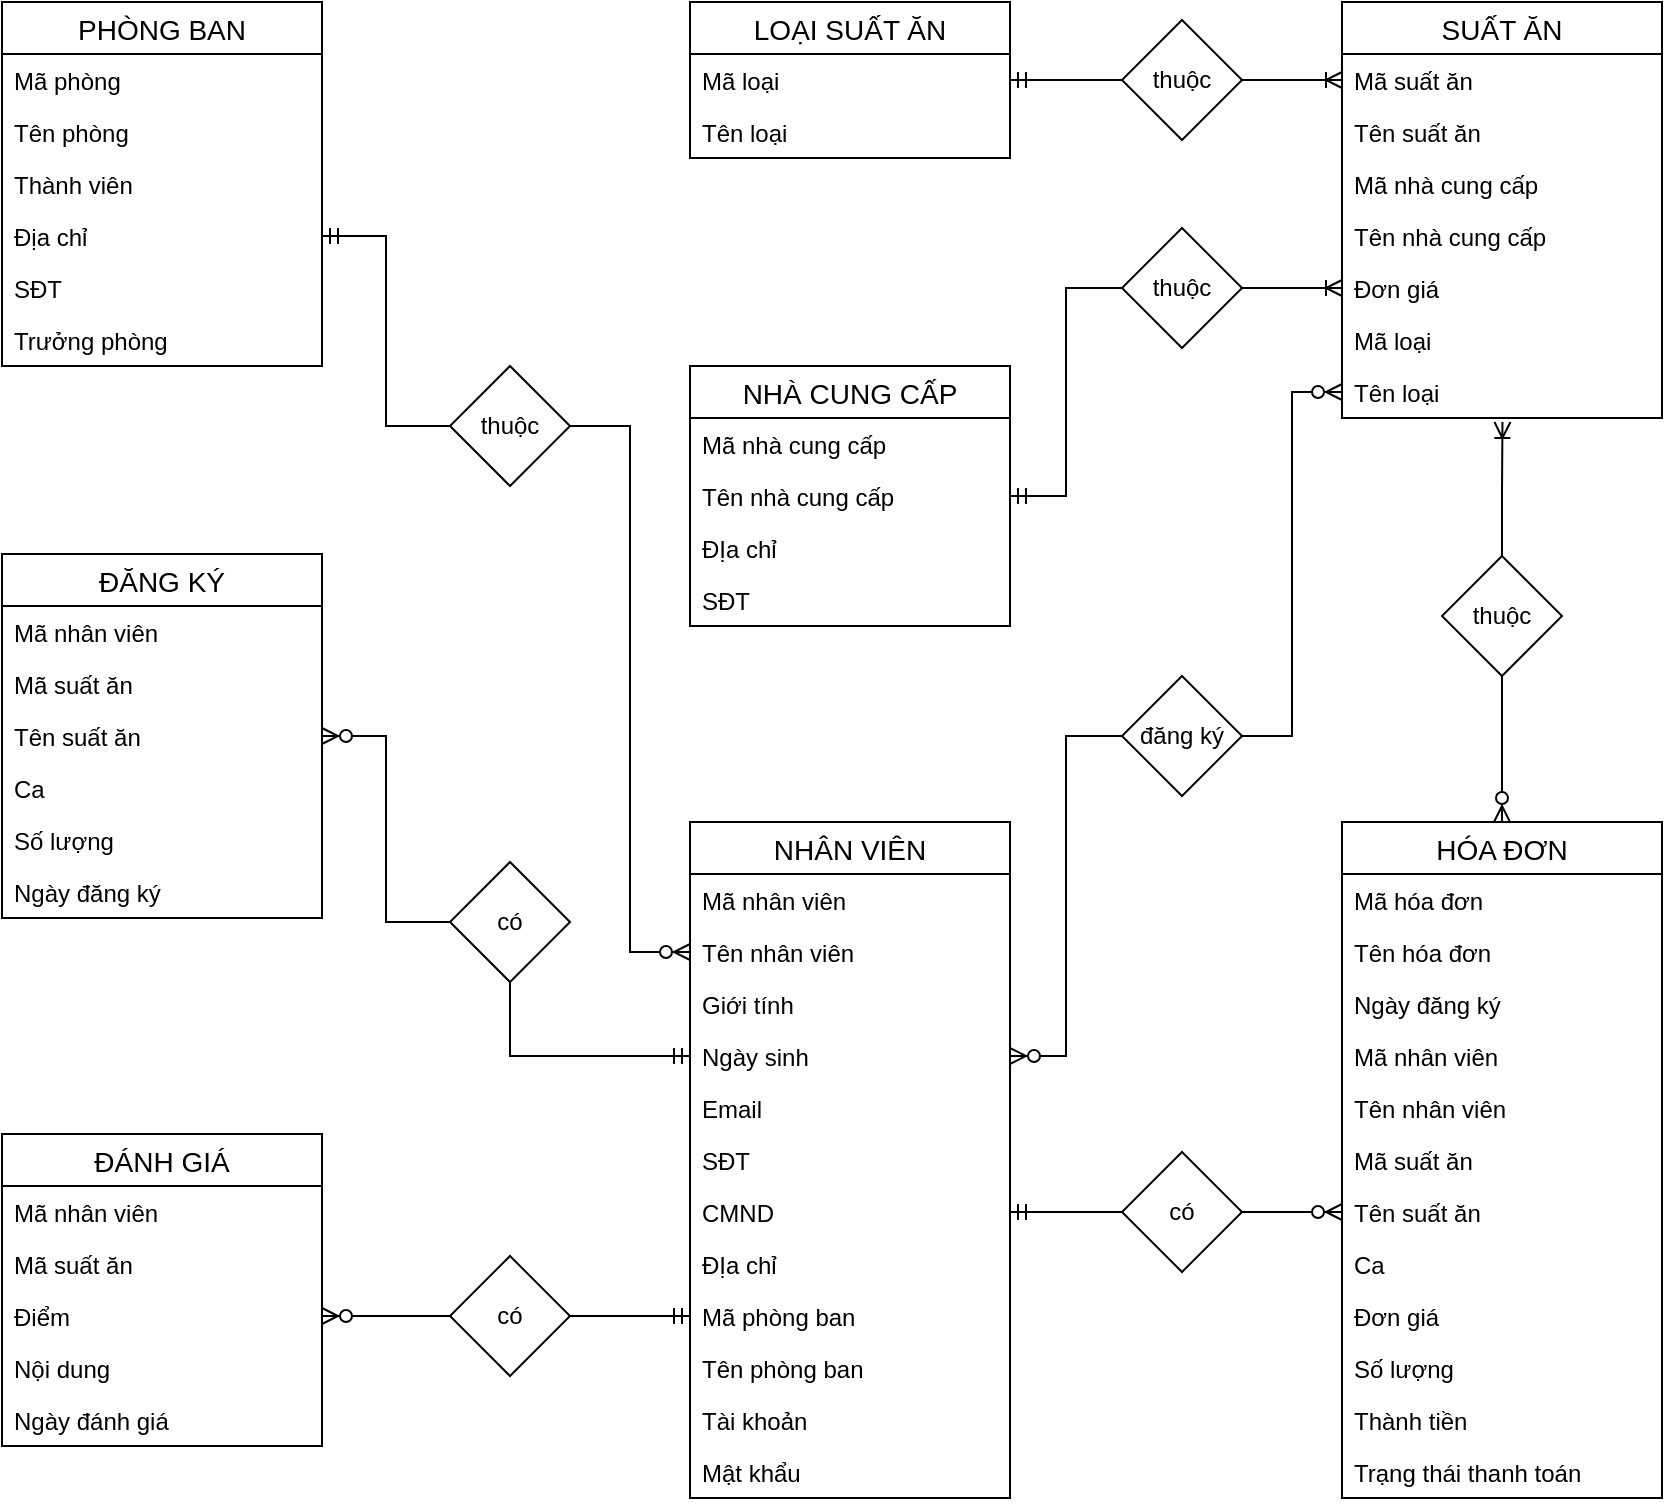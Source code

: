 <mxfile version="13.1.3" type="device"><diagram id="6rcYBphaDGggOVW5dCx1" name="Page-1"><mxGraphModel dx="1865" dy="1665" grid="1" gridSize="10" guides="1" tooltips="1" connect="1" arrows="1" fold="1" page="1" pageScale="1" pageWidth="827" pageHeight="1169" math="0" shadow="0"><root><mxCell id="0"/><mxCell id="1" parent="0"/><mxCell id="Ekv0OVVvqfxNzBEpDspk-42" style="edgeStyle=orthogonalEdgeStyle;rounded=0;orthogonalLoop=1;jettySize=auto;html=1;exitX=0;exitY=0.5;exitDx=0;exitDy=0;entryX=1;entryY=0.5;entryDx=0;entryDy=0;endArrow=ERzeroToMany;endFill=1;" parent="1" source="Ekv0OVVvqfxNzBEpDspk-41" target="Ekv0OVVvqfxNzBEpDspk-16" edge="1"><mxGeometry relative="1" as="geometry"/></mxCell><mxCell id="Ekv0OVVvqfxNzBEpDspk-43" style="edgeStyle=orthogonalEdgeStyle;rounded=0;orthogonalLoop=1;jettySize=auto;html=1;exitX=1;exitY=0.5;exitDx=0;exitDy=0;entryX=0;entryY=0.5;entryDx=0;entryDy=0;endArrow=ERzeroToMany;endFill=1;" parent="1" source="Ekv0OVVvqfxNzBEpDspk-41" target="Ekv0OVVvqfxNzBEpDspk-31" edge="1"><mxGeometry relative="1" as="geometry"/></mxCell><mxCell id="Ekv0OVVvqfxNzBEpDspk-41" value="đăng ký" style="rhombus;whiteSpace=wrap;html=1;labelBackgroundColor=none;" parent="1" vertex="1"><mxGeometry x="470" y="187" width="60" height="60" as="geometry"/></mxCell><mxCell id="Ekv0OVVvqfxNzBEpDspk-57" style="edgeStyle=orthogonalEdgeStyle;rounded=0;orthogonalLoop=1;jettySize=auto;html=1;exitX=1;exitY=0.5;exitDx=0;exitDy=0;entryX=0;entryY=0.5;entryDx=0;entryDy=0;endArrow=ERzeroToMany;endFill=1;" parent="1" source="Ekv0OVVvqfxNzBEpDspk-59" target="Ekv0OVVvqfxNzBEpDspk-53" edge="1"><mxGeometry relative="1" as="geometry"><mxPoint x="68.0" y="217" as="targetPoint"/><Array as="points"/></mxGeometry></mxCell><mxCell id="Ekv0OVVvqfxNzBEpDspk-58" style="edgeStyle=orthogonalEdgeStyle;rounded=0;orthogonalLoop=1;jettySize=auto;html=1;exitX=0;exitY=0.5;exitDx=0;exitDy=0;entryX=1;entryY=0.5;entryDx=0;entryDy=0;endArrow=ERmandOne;endFill=0;" parent="1" source="Ekv0OVVvqfxNzBEpDspk-59" target="Ekv0OVVvqfxNzBEpDspk-19" edge="1"><mxGeometry relative="1" as="geometry"><mxPoint x="254" y="217" as="targetPoint"/></mxGeometry></mxCell><mxCell id="Ekv0OVVvqfxNzBEpDspk-59" value="có" style="rhombus;whiteSpace=wrap;html=1;labelBackgroundColor=none;" parent="1" vertex="1"><mxGeometry x="470" y="425" width="60" height="60" as="geometry"/></mxCell><mxCell id="Ekv0OVVvqfxNzBEpDspk-61" value="PHÒNG BAN" style="swimlane;fontStyle=0;childLayout=stackLayout;horizontal=1;startSize=26;horizontalStack=0;resizeParent=1;resizeParentMax=0;resizeLast=0;collapsible=1;marginBottom=0;align=center;fontSize=14;labelBackgroundColor=none;" parent="1" vertex="1"><mxGeometry x="-90" y="-150" width="160" height="182" as="geometry"/></mxCell><mxCell id="Ekv0OVVvqfxNzBEpDspk-62" value="Mã phòng" style="text;strokeColor=none;fillColor=none;spacingLeft=4;spacingRight=4;overflow=hidden;rotatable=0;points=[[0,0.5],[1,0.5]];portConstraint=eastwest;fontSize=12;" parent="Ekv0OVVvqfxNzBEpDspk-61" vertex="1"><mxGeometry y="26" width="160" height="26" as="geometry"/></mxCell><mxCell id="Ekv0OVVvqfxNzBEpDspk-63" value="Tên phòng" style="text;strokeColor=none;fillColor=none;spacingLeft=4;spacingRight=4;overflow=hidden;rotatable=0;points=[[0,0.5],[1,0.5]];portConstraint=eastwest;fontSize=12;" parent="Ekv0OVVvqfxNzBEpDspk-61" vertex="1"><mxGeometry y="52" width="160" height="26" as="geometry"/></mxCell><mxCell id="Ekv0OVVvqfxNzBEpDspk-64" value="Thành viên" style="text;strokeColor=none;fillColor=none;spacingLeft=4;spacingRight=4;overflow=hidden;rotatable=0;points=[[0,0.5],[1,0.5]];portConstraint=eastwest;fontSize=12;" parent="Ekv0OVVvqfxNzBEpDspk-61" vertex="1"><mxGeometry y="78" width="160" height="26" as="geometry"/></mxCell><mxCell id="Ekv0OVVvqfxNzBEpDspk-65" value="Địa chỉ" style="text;strokeColor=none;fillColor=none;spacingLeft=4;spacingRight=4;overflow=hidden;rotatable=0;points=[[0,0.5],[1,0.5]];portConstraint=eastwest;fontSize=12;" parent="Ekv0OVVvqfxNzBEpDspk-61" vertex="1"><mxGeometry y="104" width="160" height="26" as="geometry"/></mxCell><mxCell id="Ekv0OVVvqfxNzBEpDspk-66" value="SĐT" style="text;strokeColor=none;fillColor=none;spacingLeft=4;spacingRight=4;overflow=hidden;rotatable=0;points=[[0,0.5],[1,0.5]];portConstraint=eastwest;fontSize=12;" parent="Ekv0OVVvqfxNzBEpDspk-61" vertex="1"><mxGeometry y="130" width="160" height="26" as="geometry"/></mxCell><mxCell id="Ekv0OVVvqfxNzBEpDspk-67" value="Trưởng phòng" style="text;strokeColor=none;fillColor=none;spacingLeft=4;spacingRight=4;overflow=hidden;rotatable=0;points=[[0,0.5],[1,0.5]];portConstraint=eastwest;fontSize=12;" parent="Ekv0OVVvqfxNzBEpDspk-61" vertex="1"><mxGeometry y="156" width="160" height="26" as="geometry"/></mxCell><mxCell id="Ekv0OVVvqfxNzBEpDspk-70" style="edgeStyle=orthogonalEdgeStyle;rounded=0;orthogonalLoop=1;jettySize=auto;html=1;exitX=0;exitY=0.5;exitDx=0;exitDy=0;entryX=1;entryY=0.5;entryDx=0;entryDy=0;endArrow=ERmandOne;endFill=0;" parent="1" source="Ekv0OVVvqfxNzBEpDspk-69" target="Ekv0OVVvqfxNzBEpDspk-65" edge="1"><mxGeometry relative="1" as="geometry"/></mxCell><mxCell id="Ekv0OVVvqfxNzBEpDspk-71" style="edgeStyle=orthogonalEdgeStyle;rounded=0;orthogonalLoop=1;jettySize=auto;html=1;exitX=1;exitY=0.5;exitDx=0;exitDy=0;entryX=0;entryY=0.5;entryDx=0;entryDy=0;endArrow=ERzeroToMany;endFill=1;" parent="1" source="Ekv0OVVvqfxNzBEpDspk-69" target="Ekv0OVVvqfxNzBEpDspk-10" edge="1"><mxGeometry relative="1" as="geometry"/></mxCell><mxCell id="Ekv0OVVvqfxNzBEpDspk-69" value="thuộc" style="rhombus;whiteSpace=wrap;html=1;labelBackgroundColor=none;" parent="1" vertex="1"><mxGeometry x="134" y="32" width="60" height="60" as="geometry"/></mxCell><mxCell id="Ekv0OVVvqfxNzBEpDspk-81" style="edgeStyle=orthogonalEdgeStyle;rounded=0;orthogonalLoop=1;jettySize=auto;html=1;exitX=0.5;exitY=1;exitDx=0;exitDy=0;entryX=0;entryY=0.5;entryDx=0;entryDy=0;endArrow=ERmandOne;endFill=0;" parent="1" source="Ekv0OVVvqfxNzBEpDspk-79" target="Ekv0OVVvqfxNzBEpDspk-16" edge="1"><mxGeometry relative="1" as="geometry"/></mxCell><mxCell id="Ekv0OVVvqfxNzBEpDspk-82" style="edgeStyle=orthogonalEdgeStyle;rounded=0;orthogonalLoop=1;jettySize=auto;html=1;exitX=0;exitY=0.5;exitDx=0;exitDy=0;entryX=1;entryY=0.5;entryDx=0;entryDy=0;endArrow=ERzeroToMany;endFill=1;" parent="1" source="Ekv0OVVvqfxNzBEpDspk-79" target="Ekv0OVVvqfxNzBEpDspk-75" edge="1"><mxGeometry relative="1" as="geometry"/></mxCell><mxCell id="Ekv0OVVvqfxNzBEpDspk-79" value="có" style="rhombus;whiteSpace=wrap;html=1;labelBackgroundColor=none;" parent="1" vertex="1"><mxGeometry x="134" y="280" width="60" height="60" as="geometry"/></mxCell><mxCell id="Ekv0OVVvqfxNzBEpDspk-91" style="edgeStyle=orthogonalEdgeStyle;rounded=0;orthogonalLoop=1;jettySize=auto;html=1;exitX=1;exitY=0.5;exitDx=0;exitDy=0;entryX=0;entryY=0.5;entryDx=0;entryDy=0;endArrow=ERmandOne;endFill=0;" parent="1" source="Ekv0OVVvqfxNzBEpDspk-90" target="Ekv0OVVvqfxNzBEpDspk-21" edge="1"><mxGeometry relative="1" as="geometry"/></mxCell><mxCell id="Ekv0OVVvqfxNzBEpDspk-92" style="edgeStyle=orthogonalEdgeStyle;rounded=0;orthogonalLoop=1;jettySize=auto;html=1;exitX=0;exitY=0.5;exitDx=0;exitDy=0;entryX=1;entryY=0.5;entryDx=0;entryDy=0;endArrow=ERzeroToMany;endFill=1;" parent="1" source="Ekv0OVVvqfxNzBEpDspk-90" target="Ekv0OVVvqfxNzBEpDspk-86" edge="1"><mxGeometry relative="1" as="geometry"/></mxCell><mxCell id="Ekv0OVVvqfxNzBEpDspk-90" value="có" style="rhombus;whiteSpace=wrap;html=1;labelBackgroundColor=none;" parent="1" vertex="1"><mxGeometry x="134" y="477" width="60" height="60" as="geometry"/></mxCell><mxCell id="Ekv0OVVvqfxNzBEpDspk-25" value="SUẤT ĂN" style="swimlane;fontStyle=0;childLayout=stackLayout;horizontal=1;startSize=26;horizontalStack=0;resizeParent=1;resizeParentMax=0;resizeLast=0;collapsible=1;marginBottom=0;align=center;fontSize=14;labelBackgroundColor=none;" parent="1" vertex="1"><mxGeometry x="580" y="-150" width="160" height="208" as="geometry"/></mxCell><mxCell id="Ekv0OVVvqfxNzBEpDspk-26" value="Mã suất ăn" style="text;strokeColor=none;fillColor=none;spacingLeft=4;spacingRight=4;overflow=hidden;rotatable=0;points=[[0,0.5],[1,0.5]];portConstraint=eastwest;fontSize=12;" parent="Ekv0OVVvqfxNzBEpDspk-25" vertex="1"><mxGeometry y="26" width="160" height="26" as="geometry"/></mxCell><mxCell id="Ekv0OVVvqfxNzBEpDspk-27" value="Tên suất ăn" style="text;strokeColor=none;fillColor=none;spacingLeft=4;spacingRight=4;overflow=hidden;rotatable=0;points=[[0,0.5],[1,0.5]];portConstraint=eastwest;fontSize=12;" parent="Ekv0OVVvqfxNzBEpDspk-25" vertex="1"><mxGeometry y="52" width="160" height="26" as="geometry"/></mxCell><mxCell id="Ekv0OVVvqfxNzBEpDspk-40" value="Mã nhà cung cấp" style="text;strokeColor=none;fillColor=none;spacingLeft=4;spacingRight=4;overflow=hidden;rotatable=0;points=[[0,0.5],[1,0.5]];portConstraint=eastwest;fontSize=12;" parent="Ekv0OVVvqfxNzBEpDspk-25" vertex="1"><mxGeometry y="78" width="160" height="26" as="geometry"/></mxCell><mxCell id="Ekv0OVVvqfxNzBEpDspk-28" value="Tên nhà cung cấp" style="text;strokeColor=none;fillColor=none;spacingLeft=4;spacingRight=4;overflow=hidden;rotatable=0;points=[[0,0.5],[1,0.5]];portConstraint=eastwest;fontSize=12;" parent="Ekv0OVVvqfxNzBEpDspk-25" vertex="1"><mxGeometry y="104" width="160" height="26" as="geometry"/></mxCell><mxCell id="Ekv0OVVvqfxNzBEpDspk-29" value="Đơn giá" style="text;strokeColor=none;fillColor=none;spacingLeft=4;spacingRight=4;overflow=hidden;rotatable=0;points=[[0,0.5],[1,0.5]];portConstraint=eastwest;fontSize=12;" parent="Ekv0OVVvqfxNzBEpDspk-25" vertex="1"><mxGeometry y="130" width="160" height="26" as="geometry"/></mxCell><mxCell id="Ekv0OVVvqfxNzBEpDspk-30" value="Mã loại" style="text;strokeColor=none;fillColor=none;spacingLeft=4;spacingRight=4;overflow=hidden;rotatable=0;points=[[0,0.5],[1,0.5]];portConstraint=eastwest;fontSize=12;" parent="Ekv0OVVvqfxNzBEpDspk-25" vertex="1"><mxGeometry y="156" width="160" height="26" as="geometry"/></mxCell><mxCell id="Ekv0OVVvqfxNzBEpDspk-31" value="Tên loại" style="text;strokeColor=none;fillColor=none;spacingLeft=4;spacingRight=4;overflow=hidden;rotatable=0;points=[[0,0.5],[1,0.5]];portConstraint=eastwest;fontSize=12;" parent="Ekv0OVVvqfxNzBEpDspk-25" vertex="1"><mxGeometry y="182" width="160" height="26" as="geometry"/></mxCell><mxCell id="Ekv0OVVvqfxNzBEpDspk-44" value="HÓA ĐƠN" style="swimlane;fontStyle=0;childLayout=stackLayout;horizontal=1;startSize=26;horizontalStack=0;resizeParent=1;resizeParentMax=0;resizeLast=0;collapsible=1;marginBottom=0;align=center;fontSize=14;labelBackgroundColor=none;" parent="1" vertex="1"><mxGeometry x="580" y="260" width="160" height="338" as="geometry"/></mxCell><mxCell id="Ekv0OVVvqfxNzBEpDspk-45" value="Mã hóa đơn" style="text;strokeColor=none;fillColor=none;spacingLeft=4;spacingRight=4;overflow=hidden;rotatable=0;points=[[0,0.5],[1,0.5]];portConstraint=eastwest;fontSize=12;" parent="Ekv0OVVvqfxNzBEpDspk-44" vertex="1"><mxGeometry y="26" width="160" height="26" as="geometry"/></mxCell><mxCell id="Ekv0OVVvqfxNzBEpDspk-46" value="Tên hóa đơn" style="text;strokeColor=none;fillColor=none;spacingLeft=4;spacingRight=4;overflow=hidden;rotatable=0;points=[[0,0.5],[1,0.5]];portConstraint=eastwest;fontSize=12;" parent="Ekv0OVVvqfxNzBEpDspk-44" vertex="1"><mxGeometry y="52" width="160" height="26" as="geometry"/></mxCell><mxCell id="Ekv0OVVvqfxNzBEpDspk-47" value="Ngày đăng ký" style="text;strokeColor=none;fillColor=none;spacingLeft=4;spacingRight=4;overflow=hidden;rotatable=0;points=[[0,0.5],[1,0.5]];portConstraint=eastwest;fontSize=12;" parent="Ekv0OVVvqfxNzBEpDspk-44" vertex="1"><mxGeometry y="78" width="160" height="26" as="geometry"/></mxCell><mxCell id="Ekv0OVVvqfxNzBEpDspk-48" value="Mã nhân viên" style="text;strokeColor=none;fillColor=none;spacingLeft=4;spacingRight=4;overflow=hidden;rotatable=0;points=[[0,0.5],[1,0.5]];portConstraint=eastwest;fontSize=12;" parent="Ekv0OVVvqfxNzBEpDspk-44" vertex="1"><mxGeometry y="104" width="160" height="26" as="geometry"/></mxCell><mxCell id="Ekv0OVVvqfxNzBEpDspk-52" value="Tên nhân viên" style="text;strokeColor=none;fillColor=none;spacingLeft=4;spacingRight=4;overflow=hidden;rotatable=0;points=[[0,0.5],[1,0.5]];portConstraint=eastwest;fontSize=12;" parent="Ekv0OVVvqfxNzBEpDspk-44" vertex="1"><mxGeometry y="130" width="160" height="26" as="geometry"/></mxCell><mxCell id="Ekv0OVVvqfxNzBEpDspk-49" value="Mã suất ăn" style="text;strokeColor=none;fillColor=none;spacingLeft=4;spacingRight=4;overflow=hidden;rotatable=0;points=[[0,0.5],[1,0.5]];portConstraint=eastwest;fontSize=12;" parent="Ekv0OVVvqfxNzBEpDspk-44" vertex="1"><mxGeometry y="156" width="160" height="26" as="geometry"/></mxCell><mxCell id="Ekv0OVVvqfxNzBEpDspk-53" value="Tên suất ăn" style="text;strokeColor=none;fillColor=none;spacingLeft=4;spacingRight=4;overflow=hidden;rotatable=0;points=[[0,0.5],[1,0.5]];portConstraint=eastwest;fontSize=12;" parent="Ekv0OVVvqfxNzBEpDspk-44" vertex="1"><mxGeometry y="182" width="160" height="26" as="geometry"/></mxCell><mxCell id="Ekv0OVVvqfxNzBEpDspk-50" value="Ca" style="text;strokeColor=none;fillColor=none;spacingLeft=4;spacingRight=4;overflow=hidden;rotatable=0;points=[[0,0.5],[1,0.5]];portConstraint=eastwest;fontSize=12;" parent="Ekv0OVVvqfxNzBEpDspk-44" vertex="1"><mxGeometry y="208" width="160" height="26" as="geometry"/></mxCell><mxCell id="Ekv0OVVvqfxNzBEpDspk-51" value="Đơn giá" style="text;strokeColor=none;fillColor=none;spacingLeft=4;spacingRight=4;overflow=hidden;rotatable=0;points=[[0,0.5],[1,0.5]];portConstraint=eastwest;fontSize=12;" parent="Ekv0OVVvqfxNzBEpDspk-44" vertex="1"><mxGeometry y="234" width="160" height="26" as="geometry"/></mxCell><mxCell id="Ekv0OVVvqfxNzBEpDspk-54" value="Số lượng" style="text;strokeColor=none;fillColor=none;spacingLeft=4;spacingRight=4;overflow=hidden;rotatable=0;points=[[0,0.5],[1,0.5]];portConstraint=eastwest;fontSize=12;" parent="Ekv0OVVvqfxNzBEpDspk-44" vertex="1"><mxGeometry y="260" width="160" height="26" as="geometry"/></mxCell><mxCell id="Ekv0OVVvqfxNzBEpDspk-55" value="Thành tiền" style="text;strokeColor=none;fillColor=none;spacingLeft=4;spacingRight=4;overflow=hidden;rotatable=0;points=[[0,0.5],[1,0.5]];portConstraint=eastwest;fontSize=12;" parent="Ekv0OVVvqfxNzBEpDspk-44" vertex="1"><mxGeometry y="286" width="160" height="26" as="geometry"/></mxCell><mxCell id="Ekv0OVVvqfxNzBEpDspk-56" value="Trạng thái thanh toán" style="text;strokeColor=none;fillColor=none;spacingLeft=4;spacingRight=4;overflow=hidden;rotatable=0;points=[[0,0.5],[1,0.5]];portConstraint=eastwest;fontSize=12;" parent="Ekv0OVVvqfxNzBEpDspk-44" vertex="1"><mxGeometry y="312" width="160" height="26" as="geometry"/></mxCell><mxCell id="Ekv0OVVvqfxNzBEpDspk-94" style="edgeStyle=orthogonalEdgeStyle;rounded=0;orthogonalLoop=1;jettySize=auto;html=1;exitX=0.5;exitY=1;exitDx=0;exitDy=0;entryX=0.5;entryY=0;entryDx=0;entryDy=0;endArrow=ERzeroToMany;endFill=1;" parent="1" source="Ekv0OVVvqfxNzBEpDspk-93" target="Ekv0OVVvqfxNzBEpDspk-44" edge="1"><mxGeometry relative="1" as="geometry"/></mxCell><mxCell id="Ekv0OVVvqfxNzBEpDspk-96" style="edgeStyle=orthogonalEdgeStyle;rounded=0;orthogonalLoop=1;jettySize=auto;html=1;exitX=0.5;exitY=0;exitDx=0;exitDy=0;endArrow=ERoneToMany;endFill=0;" parent="1" source="Ekv0OVVvqfxNzBEpDspk-93" edge="1"><mxGeometry relative="1" as="geometry"><mxPoint x="660.235" y="60" as="targetPoint"/></mxGeometry></mxCell><mxCell id="Ekv0OVVvqfxNzBEpDspk-93" value="thuộc" style="rhombus;whiteSpace=wrap;html=1;labelBackgroundColor=none;" parent="1" vertex="1"><mxGeometry x="630" y="127" width="60" height="60" as="geometry"/></mxCell><mxCell id="Ekv0OVVvqfxNzBEpDspk-83" value="ĐÁNH GIÁ" style="swimlane;fontStyle=0;childLayout=stackLayout;horizontal=1;startSize=26;horizontalStack=0;resizeParent=1;resizeParentMax=0;resizeLast=0;collapsible=1;marginBottom=0;align=center;fontSize=14;labelBackgroundColor=none;" parent="1" vertex="1"><mxGeometry x="-90" y="416" width="160" height="156" as="geometry"/></mxCell><mxCell id="Ekv0OVVvqfxNzBEpDspk-84" value="Mã nhân viên" style="text;strokeColor=none;fillColor=none;spacingLeft=4;spacingRight=4;overflow=hidden;rotatable=0;points=[[0,0.5],[1,0.5]];portConstraint=eastwest;fontSize=12;" parent="Ekv0OVVvqfxNzBEpDspk-83" vertex="1"><mxGeometry y="26" width="160" height="26" as="geometry"/></mxCell><mxCell id="Ekv0OVVvqfxNzBEpDspk-85" value="Mã suất ăn" style="text;strokeColor=none;fillColor=none;spacingLeft=4;spacingRight=4;overflow=hidden;rotatable=0;points=[[0,0.5],[1,0.5]];portConstraint=eastwest;fontSize=12;" parent="Ekv0OVVvqfxNzBEpDspk-83" vertex="1"><mxGeometry y="52" width="160" height="26" as="geometry"/></mxCell><mxCell id="Ekv0OVVvqfxNzBEpDspk-86" value="Điểm" style="text;strokeColor=none;fillColor=none;spacingLeft=4;spacingRight=4;overflow=hidden;rotatable=0;points=[[0,0.5],[1,0.5]];portConstraint=eastwest;fontSize=12;" parent="Ekv0OVVvqfxNzBEpDspk-83" vertex="1"><mxGeometry y="78" width="160" height="26" as="geometry"/></mxCell><mxCell id="Ekv0OVVvqfxNzBEpDspk-87" value="Nội dung" style="text;strokeColor=none;fillColor=none;spacingLeft=4;spacingRight=4;overflow=hidden;rotatable=0;points=[[0,0.5],[1,0.5]];portConstraint=eastwest;fontSize=12;" parent="Ekv0OVVvqfxNzBEpDspk-83" vertex="1"><mxGeometry y="104" width="160" height="26" as="geometry"/></mxCell><mxCell id="Ekv0OVVvqfxNzBEpDspk-88" value="Ngày đánh giá" style="text;strokeColor=none;fillColor=none;spacingLeft=4;spacingRight=4;overflow=hidden;rotatable=0;points=[[0,0.5],[1,0.5]];portConstraint=eastwest;fontSize=12;" parent="Ekv0OVVvqfxNzBEpDspk-83" vertex="1"><mxGeometry y="130" width="160" height="26" as="geometry"/></mxCell><mxCell id="Ekv0OVVvqfxNzBEpDspk-72" value="ĐĂNG KÝ" style="swimlane;fontStyle=0;childLayout=stackLayout;horizontal=1;startSize=26;horizontalStack=0;resizeParent=1;resizeParentMax=0;resizeLast=0;collapsible=1;marginBottom=0;align=center;fontSize=14;labelBackgroundColor=none;" parent="1" vertex="1"><mxGeometry x="-90" y="126" width="160" height="182" as="geometry"/></mxCell><mxCell id="Ekv0OVVvqfxNzBEpDspk-73" value="Mã nhân viên" style="text;strokeColor=none;fillColor=none;spacingLeft=4;spacingRight=4;overflow=hidden;rotatable=0;points=[[0,0.5],[1,0.5]];portConstraint=eastwest;fontSize=12;" parent="Ekv0OVVvqfxNzBEpDspk-72" vertex="1"><mxGeometry y="26" width="160" height="26" as="geometry"/></mxCell><mxCell id="Ekv0OVVvqfxNzBEpDspk-74" value="Mã suất ăn" style="text;strokeColor=none;fillColor=none;spacingLeft=4;spacingRight=4;overflow=hidden;rotatable=0;points=[[0,0.5],[1,0.5]];portConstraint=eastwest;fontSize=12;" parent="Ekv0OVVvqfxNzBEpDspk-72" vertex="1"><mxGeometry y="52" width="160" height="26" as="geometry"/></mxCell><mxCell id="Ekv0OVVvqfxNzBEpDspk-75" value="Tên suất ăn" style="text;strokeColor=none;fillColor=none;spacingLeft=4;spacingRight=4;overflow=hidden;rotatable=0;points=[[0,0.5],[1,0.5]];portConstraint=eastwest;fontSize=12;" parent="Ekv0OVVvqfxNzBEpDspk-72" vertex="1"><mxGeometry y="78" width="160" height="26" as="geometry"/></mxCell><mxCell id="Ekv0OVVvqfxNzBEpDspk-76" value="Ca" style="text;strokeColor=none;fillColor=none;spacingLeft=4;spacingRight=4;overflow=hidden;rotatable=0;points=[[0,0.5],[1,0.5]];portConstraint=eastwest;fontSize=12;" parent="Ekv0OVVvqfxNzBEpDspk-72" vertex="1"><mxGeometry y="104" width="160" height="26" as="geometry"/></mxCell><mxCell id="Ekv0OVVvqfxNzBEpDspk-77" value="Số lượng" style="text;strokeColor=none;fillColor=none;spacingLeft=4;spacingRight=4;overflow=hidden;rotatable=0;points=[[0,0.5],[1,0.5]];portConstraint=eastwest;fontSize=12;" parent="Ekv0OVVvqfxNzBEpDspk-72" vertex="1"><mxGeometry y="130" width="160" height="26" as="geometry"/></mxCell><mxCell id="Ekv0OVVvqfxNzBEpDspk-78" value="Ngày đăng ký" style="text;strokeColor=none;fillColor=none;spacingLeft=4;spacingRight=4;overflow=hidden;rotatable=0;points=[[0,0.5],[1,0.5]];portConstraint=eastwest;fontSize=12;" parent="Ekv0OVVvqfxNzBEpDspk-72" vertex="1"><mxGeometry y="156" width="160" height="26" as="geometry"/></mxCell><mxCell id="Ekv0OVVvqfxNzBEpDspk-97" value="LOẠI SUẤT ĂN" style="swimlane;fontStyle=0;childLayout=stackLayout;horizontal=1;startSize=26;horizontalStack=0;resizeParent=1;resizeParentMax=0;resizeLast=0;collapsible=1;marginBottom=0;align=center;fontSize=14;labelBackgroundColor=none;" parent="1" vertex="1"><mxGeometry x="254" y="-150" width="160" height="78" as="geometry"/></mxCell><mxCell id="Ekv0OVVvqfxNzBEpDspk-98" value="Mã loại" style="text;strokeColor=none;fillColor=none;spacingLeft=4;spacingRight=4;overflow=hidden;rotatable=0;points=[[0,0.5],[1,0.5]];portConstraint=eastwest;fontSize=12;" parent="Ekv0OVVvqfxNzBEpDspk-97" vertex="1"><mxGeometry y="26" width="160" height="26" as="geometry"/></mxCell><mxCell id="Ekv0OVVvqfxNzBEpDspk-99" value="Tên loại" style="text;strokeColor=none;fillColor=none;spacingLeft=4;spacingRight=4;overflow=hidden;rotatable=0;points=[[0,0.5],[1,0.5]];portConstraint=eastwest;fontSize=12;" parent="Ekv0OVVvqfxNzBEpDspk-97" vertex="1"><mxGeometry y="52" width="160" height="26" as="geometry"/></mxCell><mxCell id="Ekv0OVVvqfxNzBEpDspk-8" value="NHÂN VIÊN" style="swimlane;fontStyle=0;childLayout=stackLayout;horizontal=1;startSize=26;horizontalStack=0;resizeParent=1;resizeParentMax=0;resizeLast=0;collapsible=1;marginBottom=0;align=center;fontSize=14;labelBackgroundColor=none;" parent="1" vertex="1"><mxGeometry x="254" y="260" width="160" height="338" as="geometry"/></mxCell><mxCell id="Ekv0OVVvqfxNzBEpDspk-9" value="Mã nhân viên" style="text;strokeColor=none;fillColor=none;spacingLeft=4;spacingRight=4;overflow=hidden;rotatable=0;points=[[0,0.5],[1,0.5]];portConstraint=eastwest;fontSize=12;" parent="Ekv0OVVvqfxNzBEpDspk-8" vertex="1"><mxGeometry y="26" width="160" height="26" as="geometry"/></mxCell><mxCell id="Ekv0OVVvqfxNzBEpDspk-10" value="Tên nhân viên" style="text;strokeColor=none;fillColor=none;spacingLeft=4;spacingRight=4;overflow=hidden;rotatable=0;points=[[0,0.5],[1,0.5]];portConstraint=eastwest;fontSize=12;" parent="Ekv0OVVvqfxNzBEpDspk-8" vertex="1"><mxGeometry y="52" width="160" height="26" as="geometry"/></mxCell><mxCell id="Ekv0OVVvqfxNzBEpDspk-11" value="Giới tính&#10;" style="text;strokeColor=none;fillColor=none;spacingLeft=4;spacingRight=4;overflow=hidden;rotatable=0;points=[[0,0.5],[1,0.5]];portConstraint=eastwest;fontSize=12;" parent="Ekv0OVVvqfxNzBEpDspk-8" vertex="1"><mxGeometry y="78" width="160" height="26" as="geometry"/></mxCell><mxCell id="Ekv0OVVvqfxNzBEpDspk-16" value="Ngày sinh" style="text;strokeColor=none;fillColor=none;spacingLeft=4;spacingRight=4;overflow=hidden;rotatable=0;points=[[0,0.5],[1,0.5]];portConstraint=eastwest;fontSize=12;" parent="Ekv0OVVvqfxNzBEpDspk-8" vertex="1"><mxGeometry y="104" width="160" height="26" as="geometry"/></mxCell><mxCell id="Ekv0OVVvqfxNzBEpDspk-17" value="Email" style="text;strokeColor=none;fillColor=none;spacingLeft=4;spacingRight=4;overflow=hidden;rotatable=0;points=[[0,0.5],[1,0.5]];portConstraint=eastwest;fontSize=12;" parent="Ekv0OVVvqfxNzBEpDspk-8" vertex="1"><mxGeometry y="130" width="160" height="26" as="geometry"/></mxCell><mxCell id="Ekv0OVVvqfxNzBEpDspk-18" value="SĐT" style="text;strokeColor=none;fillColor=none;spacingLeft=4;spacingRight=4;overflow=hidden;rotatable=0;points=[[0,0.5],[1,0.5]];portConstraint=eastwest;fontSize=12;" parent="Ekv0OVVvqfxNzBEpDspk-8" vertex="1"><mxGeometry y="156" width="160" height="26" as="geometry"/></mxCell><mxCell id="Ekv0OVVvqfxNzBEpDspk-19" value="CMND" style="text;strokeColor=none;fillColor=none;spacingLeft=4;spacingRight=4;overflow=hidden;rotatable=0;points=[[0,0.5],[1,0.5]];portConstraint=eastwest;fontSize=12;" parent="Ekv0OVVvqfxNzBEpDspk-8" vertex="1"><mxGeometry y="182" width="160" height="26" as="geometry"/></mxCell><mxCell id="Ekv0OVVvqfxNzBEpDspk-20" value="ĐỊa chỉ" style="text;strokeColor=none;fillColor=none;spacingLeft=4;spacingRight=4;overflow=hidden;rotatable=0;points=[[0,0.5],[1,0.5]];portConstraint=eastwest;fontSize=12;" parent="Ekv0OVVvqfxNzBEpDspk-8" vertex="1"><mxGeometry y="208" width="160" height="26" as="geometry"/></mxCell><mxCell id="Ekv0OVVvqfxNzBEpDspk-21" value="Mã phòng ban" style="text;strokeColor=none;fillColor=none;spacingLeft=4;spacingRight=4;overflow=hidden;rotatable=0;points=[[0,0.5],[1,0.5]];portConstraint=eastwest;fontSize=12;" parent="Ekv0OVVvqfxNzBEpDspk-8" vertex="1"><mxGeometry y="234" width="160" height="26" as="geometry"/></mxCell><mxCell id="Ekv0OVVvqfxNzBEpDspk-22" value="Tên phòng ban" style="text;strokeColor=none;fillColor=none;spacingLeft=4;spacingRight=4;overflow=hidden;rotatable=0;points=[[0,0.5],[1,0.5]];portConstraint=eastwest;fontSize=12;" parent="Ekv0OVVvqfxNzBEpDspk-8" vertex="1"><mxGeometry y="260" width="160" height="26" as="geometry"/></mxCell><mxCell id="Ekv0OVVvqfxNzBEpDspk-23" value="Tài khoản" style="text;strokeColor=none;fillColor=none;spacingLeft=4;spacingRight=4;overflow=hidden;rotatable=0;points=[[0,0.5],[1,0.5]];portConstraint=eastwest;fontSize=12;" parent="Ekv0OVVvqfxNzBEpDspk-8" vertex="1"><mxGeometry y="286" width="160" height="26" as="geometry"/></mxCell><mxCell id="Ekv0OVVvqfxNzBEpDspk-24" value="Mật khẩu" style="text;strokeColor=none;fillColor=none;spacingLeft=4;spacingRight=4;overflow=hidden;rotatable=0;points=[[0,0.5],[1,0.5]];portConstraint=eastwest;fontSize=12;" parent="Ekv0OVVvqfxNzBEpDspk-8" vertex="1"><mxGeometry y="312" width="160" height="26" as="geometry"/></mxCell><mxCell id="Ekv0OVVvqfxNzBEpDspk-105" value="NHÀ CUNG CẤP" style="swimlane;fontStyle=0;childLayout=stackLayout;horizontal=1;startSize=26;horizontalStack=0;resizeParent=1;resizeParentMax=0;resizeLast=0;collapsible=1;marginBottom=0;align=center;fontSize=14;labelBackgroundColor=none;" parent="1" vertex="1"><mxGeometry x="254" y="32" width="160" height="130" as="geometry"/></mxCell><mxCell id="Ekv0OVVvqfxNzBEpDspk-106" value="Mã nhà cung cấp" style="text;strokeColor=none;fillColor=none;spacingLeft=4;spacingRight=4;overflow=hidden;rotatable=0;points=[[0,0.5],[1,0.5]];portConstraint=eastwest;fontSize=12;" parent="Ekv0OVVvqfxNzBEpDspk-105" vertex="1"><mxGeometry y="26" width="160" height="26" as="geometry"/></mxCell><mxCell id="Ekv0OVVvqfxNzBEpDspk-107" value="Tên nhà cung cấp" style="text;strokeColor=none;fillColor=none;spacingLeft=4;spacingRight=4;overflow=hidden;rotatable=0;points=[[0,0.5],[1,0.5]];portConstraint=eastwest;fontSize=12;" parent="Ekv0OVVvqfxNzBEpDspk-105" vertex="1"><mxGeometry y="52" width="160" height="26" as="geometry"/></mxCell><mxCell id="Ekv0OVVvqfxNzBEpDspk-108" value="ĐỊa chỉ" style="text;strokeColor=none;fillColor=none;spacingLeft=4;spacingRight=4;overflow=hidden;rotatable=0;points=[[0,0.5],[1,0.5]];portConstraint=eastwest;fontSize=12;" parent="Ekv0OVVvqfxNzBEpDspk-105" vertex="1"><mxGeometry y="78" width="160" height="26" as="geometry"/></mxCell><mxCell id="Ekv0OVVvqfxNzBEpDspk-109" value="SĐT" style="text;strokeColor=none;fillColor=none;spacingLeft=4;spacingRight=4;overflow=hidden;rotatable=0;points=[[0,0.5],[1,0.5]];portConstraint=eastwest;fontSize=12;" parent="Ekv0OVVvqfxNzBEpDspk-105" vertex="1"><mxGeometry y="104" width="160" height="26" as="geometry"/></mxCell><mxCell id="Ekv0OVVvqfxNzBEpDspk-114" style="edgeStyle=orthogonalEdgeStyle;rounded=0;orthogonalLoop=1;jettySize=auto;html=1;exitX=0;exitY=0.5;exitDx=0;exitDy=0;entryX=1;entryY=0.5;entryDx=0;entryDy=0;endArrow=ERmandOne;endFill=0;" parent="1" source="Ekv0OVVvqfxNzBEpDspk-113" target="Ekv0OVVvqfxNzBEpDspk-98" edge="1"><mxGeometry relative="1" as="geometry"/></mxCell><mxCell id="Ekv0OVVvqfxNzBEpDspk-115" style="edgeStyle=orthogonalEdgeStyle;rounded=0;orthogonalLoop=1;jettySize=auto;html=1;exitX=1;exitY=0.5;exitDx=0;exitDy=0;entryX=0;entryY=0.5;entryDx=0;entryDy=0;endArrow=ERoneToMany;endFill=0;" parent="1" source="Ekv0OVVvqfxNzBEpDspk-113" target="Ekv0OVVvqfxNzBEpDspk-26" edge="1"><mxGeometry relative="1" as="geometry"/></mxCell><mxCell id="Ekv0OVVvqfxNzBEpDspk-113" value="thuộc" style="rhombus;whiteSpace=wrap;html=1;labelBackgroundColor=none;" parent="1" vertex="1"><mxGeometry x="470" y="-141" width="60" height="60" as="geometry"/></mxCell><mxCell id="Ekv0OVVvqfxNzBEpDspk-117" style="edgeStyle=orthogonalEdgeStyle;rounded=0;orthogonalLoop=1;jettySize=auto;html=1;exitX=1;exitY=0.5;exitDx=0;exitDy=0;entryX=0;entryY=0.5;entryDx=0;entryDy=0;endArrow=ERoneToMany;endFill=0;" parent="1" source="Ekv0OVVvqfxNzBEpDspk-116" target="Ekv0OVVvqfxNzBEpDspk-29" edge="1"><mxGeometry relative="1" as="geometry"/></mxCell><mxCell id="Ekv0OVVvqfxNzBEpDspk-118" style="edgeStyle=orthogonalEdgeStyle;rounded=0;orthogonalLoop=1;jettySize=auto;html=1;exitX=0;exitY=0.5;exitDx=0;exitDy=0;entryX=1;entryY=0.5;entryDx=0;entryDy=0;endArrow=ERmandOne;endFill=0;" parent="1" source="Ekv0OVVvqfxNzBEpDspk-116" target="Ekv0OVVvqfxNzBEpDspk-107" edge="1"><mxGeometry relative="1" as="geometry"/></mxCell><mxCell id="Ekv0OVVvqfxNzBEpDspk-116" value="thuộc" style="rhombus;whiteSpace=wrap;html=1;labelBackgroundColor=none;" parent="1" vertex="1"><mxGeometry x="470" y="-37" width="60" height="60" as="geometry"/></mxCell></root></mxGraphModel></diagram></mxfile>